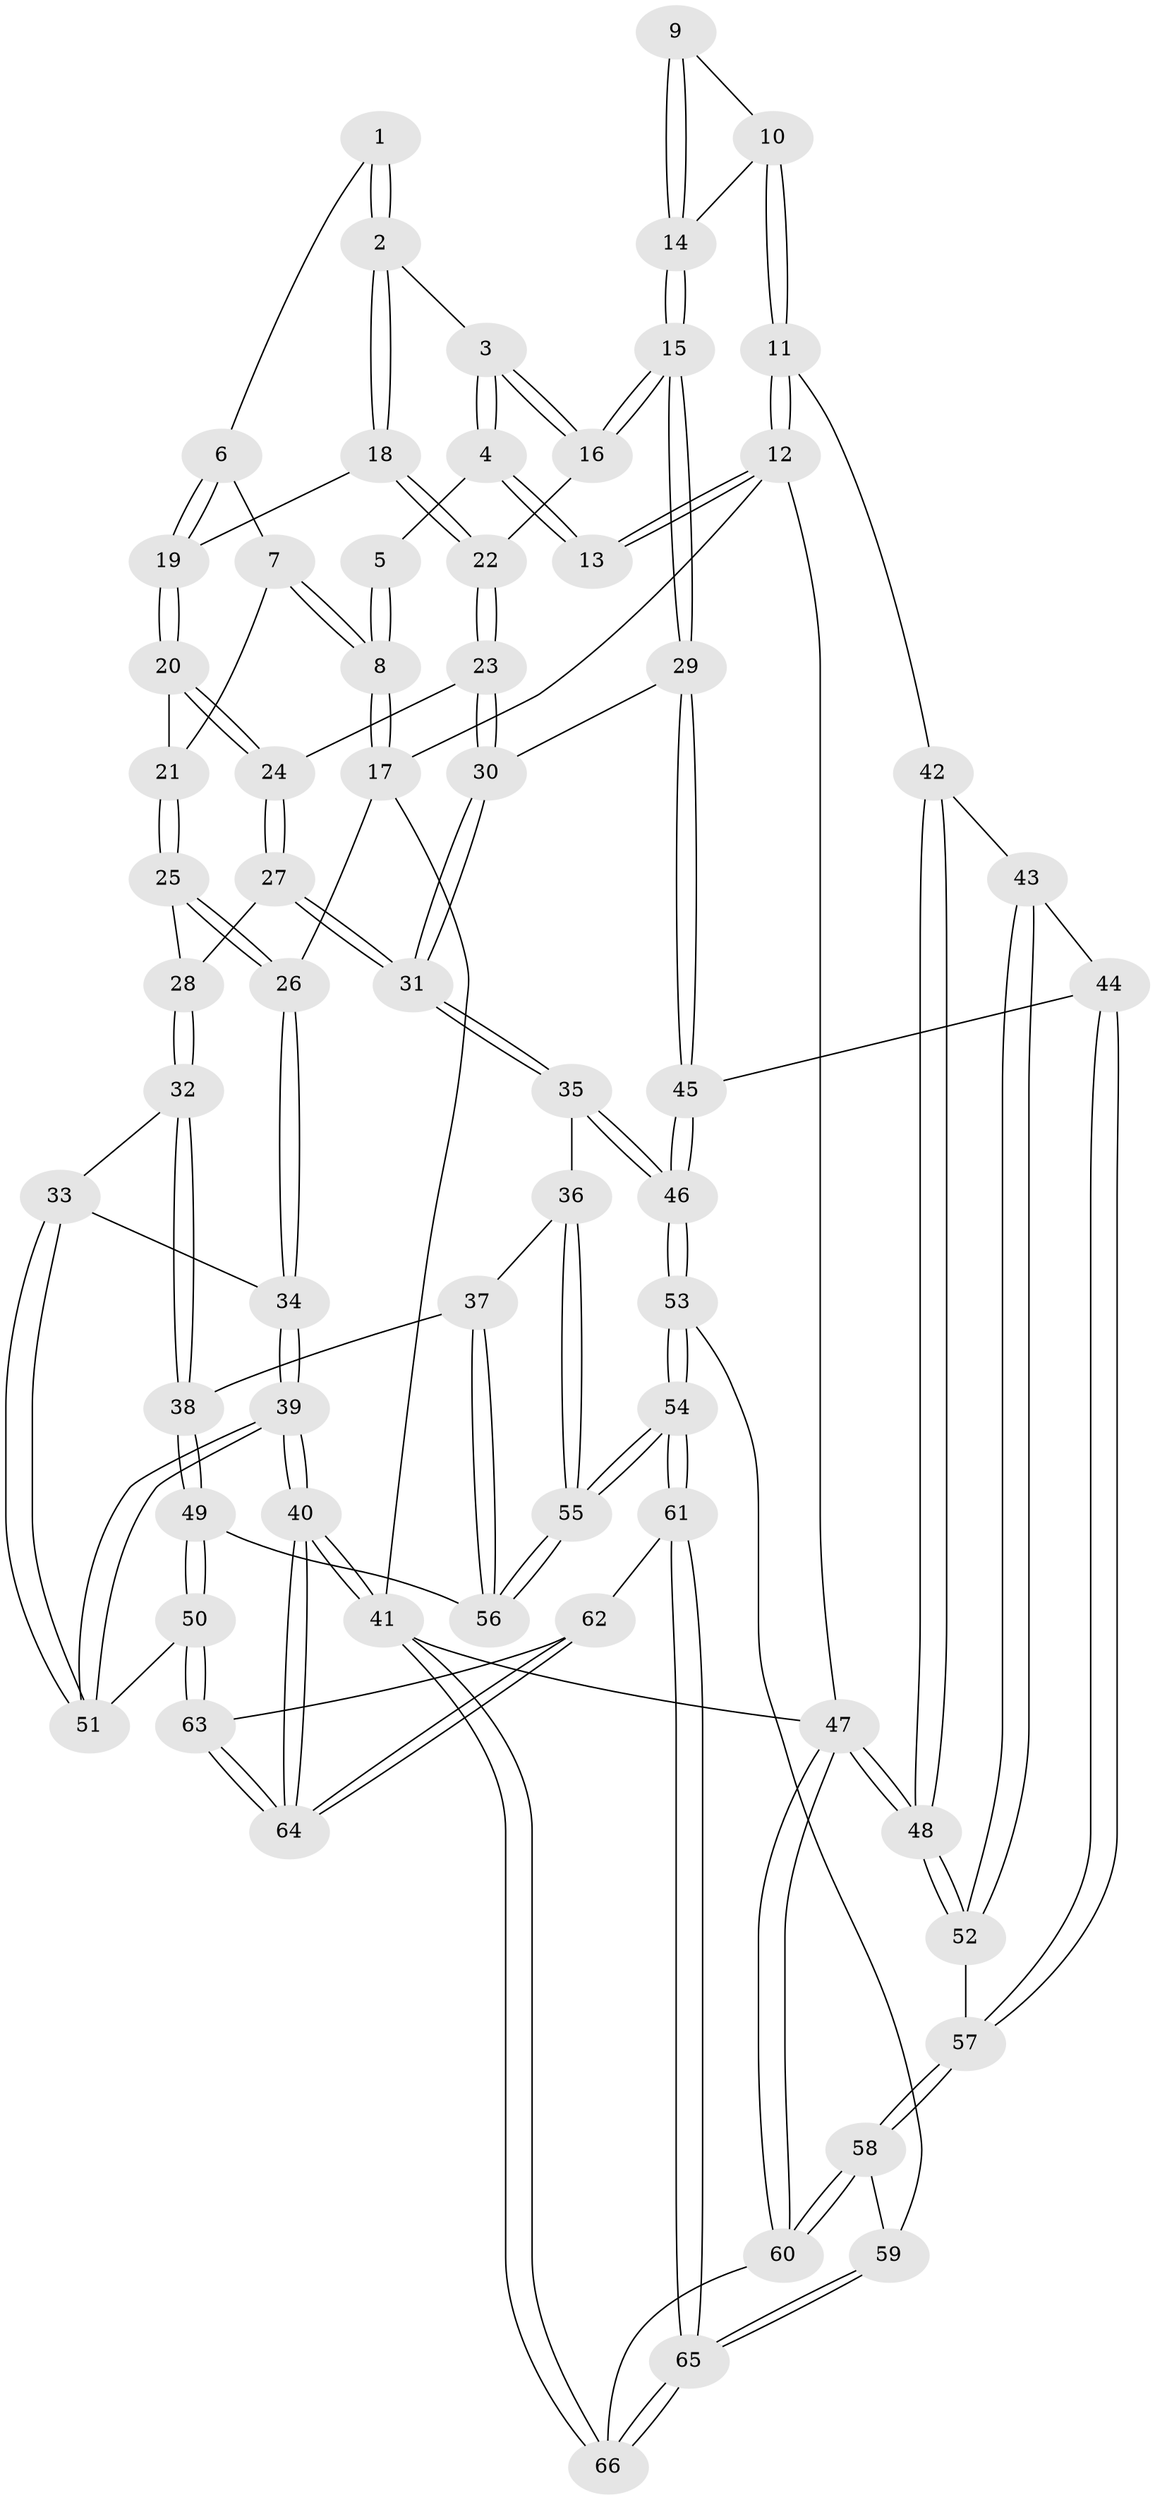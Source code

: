 // coarse degree distribution, {3: 0.35135135135135137, 6: 0.02702702702702703, 5: 0.2972972972972973, 4: 0.2702702702702703, 2: 0.05405405405405406}
// Generated by graph-tools (version 1.1) at 2025/24/03/03/25 07:24:32]
// undirected, 66 vertices, 162 edges
graph export_dot {
graph [start="1"]
  node [color=gray90,style=filled];
  1 [pos="+0.41735369737394956+0.060596404911834004"];
  2 [pos="+0.5112180102277503+0.13668304235334647"];
  3 [pos="+0.619735909467423+0.08772498194488562"];
  4 [pos="+0.6824493485923342+0"];
  5 [pos="+0.40932633366012083+0"];
  6 [pos="+0.3973738855704837+0.12034402052196486"];
  7 [pos="+0.31715552720035184+0.13924655677522274"];
  8 [pos="+0+0"];
  9 [pos="+0.7417551164405342+0"];
  10 [pos="+0.909539775869254+0.2715660311998339"];
  11 [pos="+1+0.2732104937986602"];
  12 [pos="+1+0"];
  13 [pos="+0.7339312688550532+0"];
  14 [pos="+0.7590322700133414+0.35008448604640435"];
  15 [pos="+0.7444990411224939+0.35892627281759726"];
  16 [pos="+0.6569916358013613+0.2633863929884828"];
  17 [pos="+0+0"];
  18 [pos="+0.4699890311839229+0.1868933892246789"];
  19 [pos="+0.438143890713716+0.1962686882006199"];
  20 [pos="+0.3916941119095738+0.2681960520841897"];
  21 [pos="+0.3201019945443963+0.21511980382233706"];
  22 [pos="+0.5704469020209333+0.26268568444494567"];
  23 [pos="+0.4410076947957495+0.326991600386097"];
  24 [pos="+0.3939596894263413+0.2852583578556104"];
  25 [pos="+0.09705976551456502+0.26533432700887166"];
  26 [pos="+0+0.032438717001238807"];
  27 [pos="+0.24927309747242732+0.3872962164147562"];
  28 [pos="+0.193239479568567+0.38716131010361676"];
  29 [pos="+0.7434174295578762+0.3623087184463814"];
  30 [pos="+0.46267435119500444+0.3967071909223802"];
  31 [pos="+0.42806080993891726+0.5109087180024218"];
  32 [pos="+0.17706906899124944+0.47165958780998773"];
  33 [pos="+0.0584831102901097+0.496917080174268"];
  34 [pos="+0+0.3896317543777317"];
  35 [pos="+0.43337273516240205+0.533591435198973"];
  36 [pos="+0.3336297234284457+0.5862815523131644"];
  37 [pos="+0.21678803622993123+0.5789984358744842"];
  38 [pos="+0.19282284569111866+0.5722111084164658"];
  39 [pos="+0+0.7338517467856389"];
  40 [pos="+0+1"];
  41 [pos="+0+1"];
  42 [pos="+1+0.276539489016138"];
  43 [pos="+0.9038540866460933+0.5324441277384284"];
  44 [pos="+0.7732641411028266+0.5391576903644094"];
  45 [pos="+0.7359940501063339+0.4933470383991905"];
  46 [pos="+0.5245600642542882+0.5990733253722871"];
  47 [pos="+1+1"];
  48 [pos="+1+0.6361474392236569"];
  49 [pos="+0.098013959958463+0.6719682082145259"];
  50 [pos="+0.07044109879291546+0.6881675862186006"];
  51 [pos="+0.040960190315150226+0.6884666710312032"];
  52 [pos="+1+0.6267218562339234"];
  53 [pos="+0.5233425384194893+0.6555440051254395"];
  54 [pos="+0.3355492598353459+0.7942018003748089"];
  55 [pos="+0.3258466420895995+0.7749638568456083"];
  56 [pos="+0.2895867347039618+0.7467974954293154"];
  57 [pos="+0.8092519621688036+0.666856106539609"];
  58 [pos="+0.7973173641189109+0.8152232974799237"];
  59 [pos="+0.5924492681150371+0.779859175791133"];
  60 [pos="+1+1"];
  61 [pos="+0.3249474283072618+0.8842198211219882"];
  62 [pos="+0.2001087287332804+0.8478645787771172"];
  63 [pos="+0.14901510476371294+0.805635922860252"];
  64 [pos="+0+1"];
  65 [pos="+0.40109139757726764+1"];
  66 [pos="+0.40119283479740764+1"];
  1 -- 2;
  1 -- 2;
  1 -- 6;
  2 -- 3;
  2 -- 18;
  2 -- 18;
  3 -- 4;
  3 -- 4;
  3 -- 16;
  3 -- 16;
  4 -- 5;
  4 -- 13;
  4 -- 13;
  5 -- 8;
  5 -- 8;
  6 -- 7;
  6 -- 19;
  6 -- 19;
  7 -- 8;
  7 -- 8;
  7 -- 21;
  8 -- 17;
  8 -- 17;
  9 -- 10;
  9 -- 14;
  9 -- 14;
  10 -- 11;
  10 -- 11;
  10 -- 14;
  11 -- 12;
  11 -- 12;
  11 -- 42;
  12 -- 13;
  12 -- 13;
  12 -- 17;
  12 -- 47;
  14 -- 15;
  14 -- 15;
  15 -- 16;
  15 -- 16;
  15 -- 29;
  15 -- 29;
  16 -- 22;
  17 -- 26;
  17 -- 41;
  18 -- 19;
  18 -- 22;
  18 -- 22;
  19 -- 20;
  19 -- 20;
  20 -- 21;
  20 -- 24;
  20 -- 24;
  21 -- 25;
  21 -- 25;
  22 -- 23;
  22 -- 23;
  23 -- 24;
  23 -- 30;
  23 -- 30;
  24 -- 27;
  24 -- 27;
  25 -- 26;
  25 -- 26;
  25 -- 28;
  26 -- 34;
  26 -- 34;
  27 -- 28;
  27 -- 31;
  27 -- 31;
  28 -- 32;
  28 -- 32;
  29 -- 30;
  29 -- 45;
  29 -- 45;
  30 -- 31;
  30 -- 31;
  31 -- 35;
  31 -- 35;
  32 -- 33;
  32 -- 38;
  32 -- 38;
  33 -- 34;
  33 -- 51;
  33 -- 51;
  34 -- 39;
  34 -- 39;
  35 -- 36;
  35 -- 46;
  35 -- 46;
  36 -- 37;
  36 -- 55;
  36 -- 55;
  37 -- 38;
  37 -- 56;
  37 -- 56;
  38 -- 49;
  38 -- 49;
  39 -- 40;
  39 -- 40;
  39 -- 51;
  39 -- 51;
  40 -- 41;
  40 -- 41;
  40 -- 64;
  40 -- 64;
  41 -- 66;
  41 -- 66;
  41 -- 47;
  42 -- 43;
  42 -- 48;
  42 -- 48;
  43 -- 44;
  43 -- 52;
  43 -- 52;
  44 -- 45;
  44 -- 57;
  44 -- 57;
  45 -- 46;
  45 -- 46;
  46 -- 53;
  46 -- 53;
  47 -- 48;
  47 -- 48;
  47 -- 60;
  47 -- 60;
  48 -- 52;
  48 -- 52;
  49 -- 50;
  49 -- 50;
  49 -- 56;
  50 -- 51;
  50 -- 63;
  50 -- 63;
  52 -- 57;
  53 -- 54;
  53 -- 54;
  53 -- 59;
  54 -- 55;
  54 -- 55;
  54 -- 61;
  54 -- 61;
  55 -- 56;
  55 -- 56;
  57 -- 58;
  57 -- 58;
  58 -- 59;
  58 -- 60;
  58 -- 60;
  59 -- 65;
  59 -- 65;
  60 -- 66;
  61 -- 62;
  61 -- 65;
  61 -- 65;
  62 -- 63;
  62 -- 64;
  62 -- 64;
  63 -- 64;
  63 -- 64;
  65 -- 66;
  65 -- 66;
}

